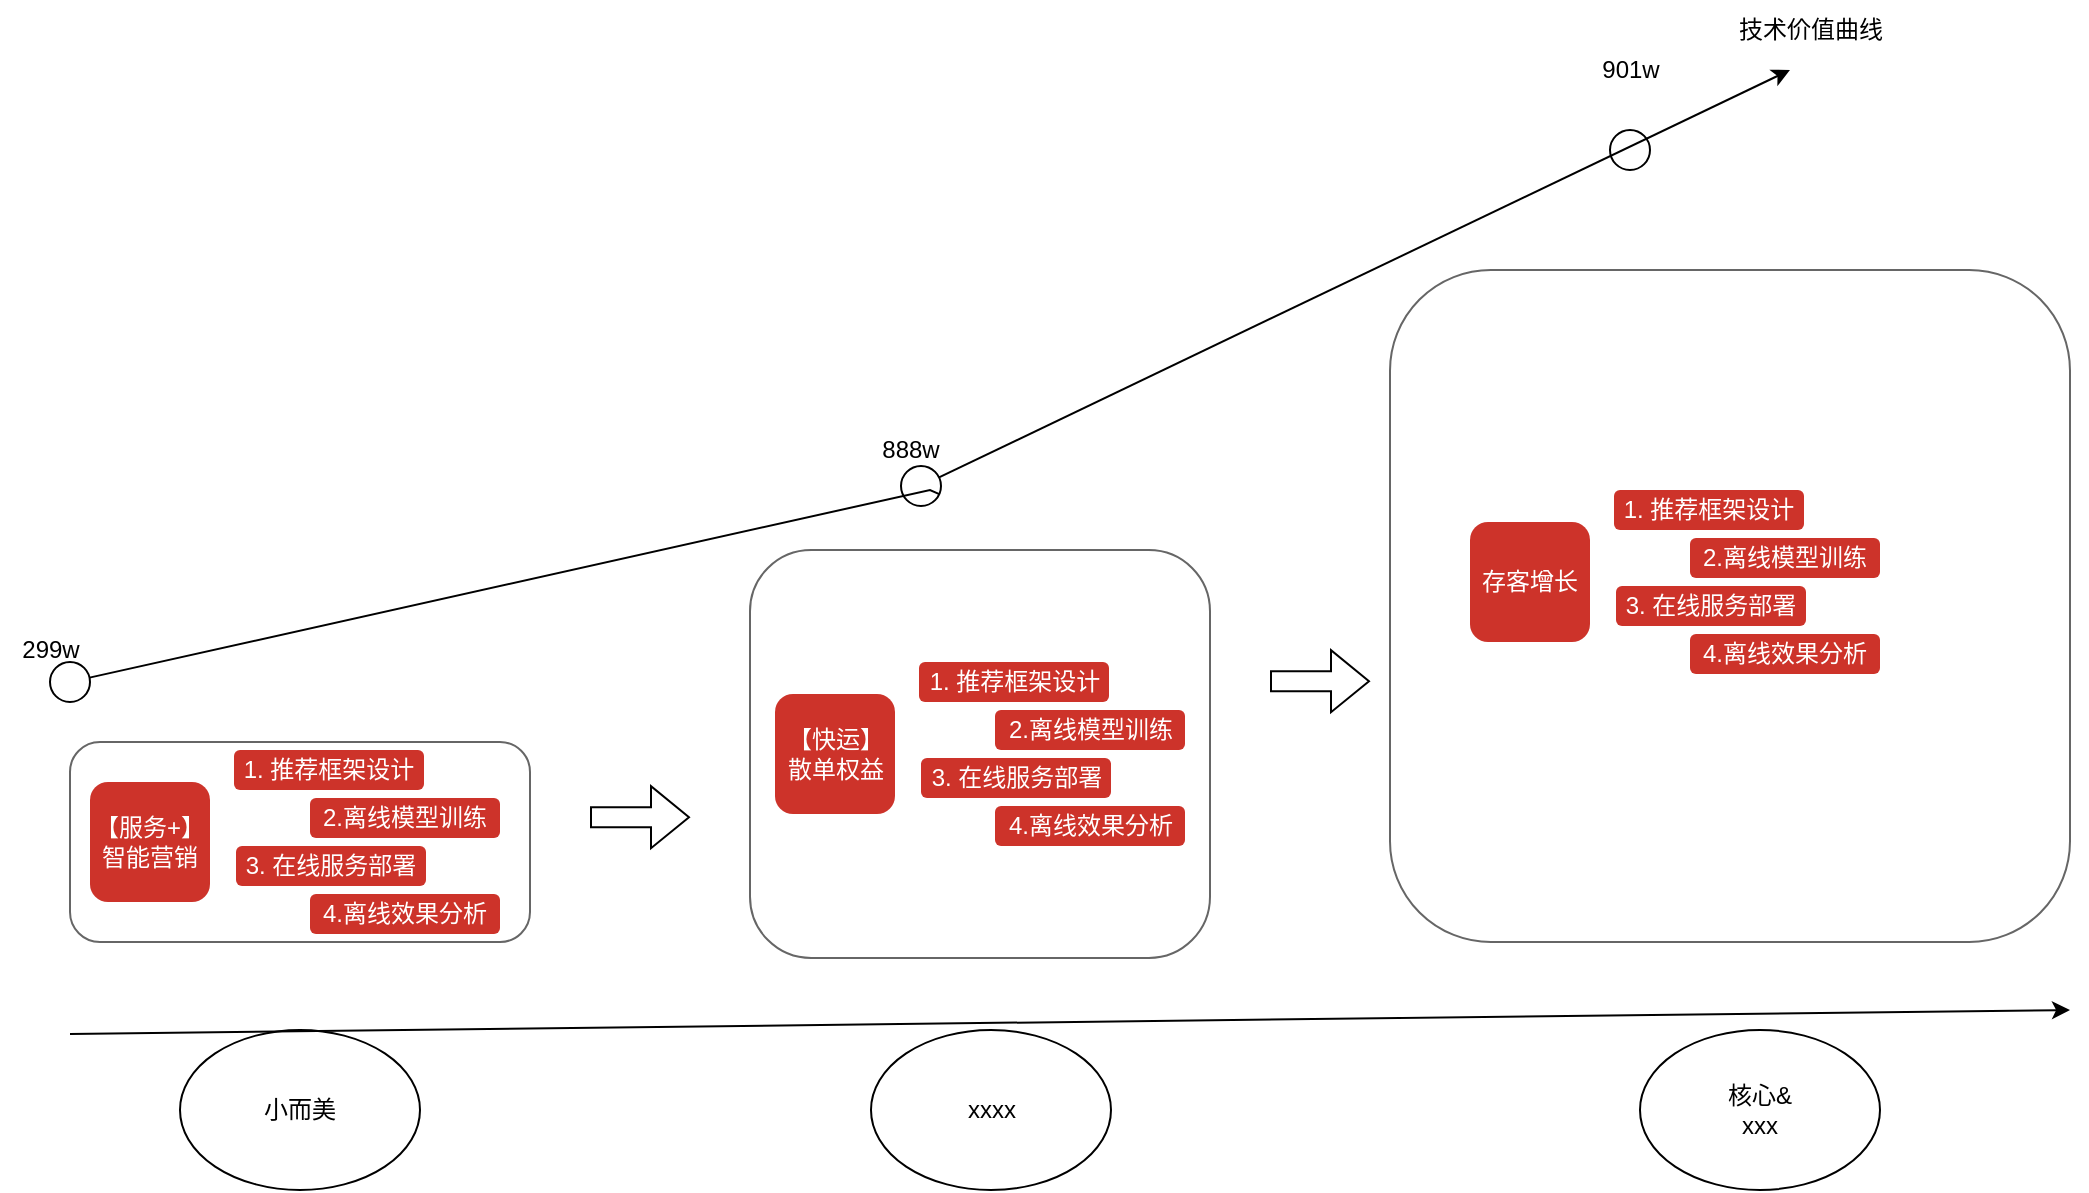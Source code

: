 <mxfile version="20.8.20" type="github">
  <diagram name="第 1 页" id="IimC38TZ5ozDidSI9xtI">
    <mxGraphModel dx="2483" dy="1061" grid="1" gridSize="10" guides="1" tooltips="1" connect="1" arrows="1" fold="1" page="1" pageScale="1" pageWidth="827" pageHeight="1169" math="0" shadow="0">
      <root>
        <mxCell id="0" />
        <mxCell id="1" parent="0" />
        <mxCell id="deylKBLWcx-nHvbVOKOh-1" value="&lt;div style=&quot;text-align: justify;&quot;&gt;&lt;br&gt;&lt;/div&gt;" style="rounded=1;whiteSpace=wrap;html=1;align=center;strokeColor=#666666;fontColor=#333333;fillColor=none;container=0;" vertex="1" parent="1">
          <mxGeometry x="-100" y="386" width="230" height="100" as="geometry" />
        </mxCell>
        <mxCell id="deylKBLWcx-nHvbVOKOh-4" value="1. 推荐框架设计" style="rounded=1;whiteSpace=wrap;html=1;fontColor=#FFFFFF;strokeColor=none;fillColor=#CD332A;container=0;" vertex="1" parent="1">
          <mxGeometry x="-18" y="390" width="95" height="20" as="geometry" />
        </mxCell>
        <mxCell id="deylKBLWcx-nHvbVOKOh-5" value="2.离线模型训练" style="rounded=1;whiteSpace=wrap;html=1;fontColor=#FFFFFF;strokeColor=none;fillColor=#CD332A;container=0;" vertex="1" parent="1">
          <mxGeometry x="20" y="414" width="95" height="20" as="geometry" />
        </mxCell>
        <mxCell id="deylKBLWcx-nHvbVOKOh-2" value="3. 在线服务部署" style="rounded=1;whiteSpace=wrap;html=1;fontColor=#FFFFFF;strokeColor=none;fillColor=#CD332A;container=0;" vertex="1" parent="1">
          <mxGeometry x="-17" y="438" width="95" height="20" as="geometry" />
        </mxCell>
        <mxCell id="deylKBLWcx-nHvbVOKOh-3" value="4.离线效果分析" style="rounded=1;whiteSpace=wrap;html=1;fontColor=#FFFFFF;strokeColor=none;fillColor=#CD332A;container=0;" vertex="1" parent="1">
          <mxGeometry x="20" y="462" width="95" height="20" as="geometry" />
        </mxCell>
        <mxCell id="deylKBLWcx-nHvbVOKOh-6" value="【服务+】智能营销" style="rounded=1;whiteSpace=wrap;html=1;fillColor=#CD332A;strokeColor=none;fontColor=#FFFFFF;" vertex="1" parent="1">
          <mxGeometry x="-90" y="406" width="60" height="60" as="geometry" />
        </mxCell>
        <mxCell id="deylKBLWcx-nHvbVOKOh-13" value="&lt;div style=&quot;text-align: justify;&quot;&gt;&lt;br&gt;&lt;/div&gt;" style="rounded=1;whiteSpace=wrap;html=1;align=center;strokeColor=#666666;fontColor=#333333;fillColor=none;container=0;" vertex="1" parent="1">
          <mxGeometry x="240" y="290" width="230" height="204" as="geometry" />
        </mxCell>
        <mxCell id="deylKBLWcx-nHvbVOKOh-14" value="1. 推荐框架设计" style="rounded=1;whiteSpace=wrap;html=1;fontColor=#FFFFFF;strokeColor=none;fillColor=#CD332A;container=0;" vertex="1" parent="1">
          <mxGeometry x="324.5" y="346" width="95" height="20" as="geometry" />
        </mxCell>
        <mxCell id="deylKBLWcx-nHvbVOKOh-15" value="2.离线模型训练" style="rounded=1;whiteSpace=wrap;html=1;fontColor=#FFFFFF;strokeColor=none;fillColor=#CD332A;container=0;" vertex="1" parent="1">
          <mxGeometry x="362.5" y="370" width="95" height="20" as="geometry" />
        </mxCell>
        <mxCell id="deylKBLWcx-nHvbVOKOh-16" value="3. 在线服务部署" style="rounded=1;whiteSpace=wrap;html=1;fontColor=#FFFFFF;strokeColor=none;fillColor=#CD332A;container=0;" vertex="1" parent="1">
          <mxGeometry x="325.5" y="394" width="95" height="20" as="geometry" />
        </mxCell>
        <mxCell id="deylKBLWcx-nHvbVOKOh-17" value="4.离线效果分析" style="rounded=1;whiteSpace=wrap;html=1;fontColor=#FFFFFF;strokeColor=none;fillColor=#CD332A;container=0;" vertex="1" parent="1">
          <mxGeometry x="362.5" y="418" width="95" height="20" as="geometry" />
        </mxCell>
        <mxCell id="deylKBLWcx-nHvbVOKOh-18" value="【快运】散单权益" style="rounded=1;whiteSpace=wrap;html=1;fillColor=#CD332A;strokeColor=none;fontColor=#FFFFFF;" vertex="1" parent="1">
          <mxGeometry x="252.5" y="362" width="60" height="60" as="geometry" />
        </mxCell>
        <mxCell id="deylKBLWcx-nHvbVOKOh-19" value="&lt;div style=&quot;text-align: justify;&quot;&gt;&lt;br&gt;&lt;/div&gt;" style="rounded=1;whiteSpace=wrap;html=1;align=center;strokeColor=#666666;fontColor=#333333;fillColor=none;container=0;" vertex="1" parent="1">
          <mxGeometry x="560" y="150" width="340" height="336" as="geometry" />
        </mxCell>
        <mxCell id="deylKBLWcx-nHvbVOKOh-20" value="1. 推荐框架设计" style="rounded=1;whiteSpace=wrap;html=1;fontColor=#FFFFFF;strokeColor=none;fillColor=#CD332A;container=0;" vertex="1" parent="1">
          <mxGeometry x="672" y="260" width="95" height="20" as="geometry" />
        </mxCell>
        <mxCell id="deylKBLWcx-nHvbVOKOh-21" value="2.离线模型训练" style="rounded=1;whiteSpace=wrap;html=1;fontColor=#FFFFFF;strokeColor=none;fillColor=#CD332A;container=0;" vertex="1" parent="1">
          <mxGeometry x="710" y="284" width="95" height="20" as="geometry" />
        </mxCell>
        <mxCell id="deylKBLWcx-nHvbVOKOh-22" value="3. 在线服务部署" style="rounded=1;whiteSpace=wrap;html=1;fontColor=#FFFFFF;strokeColor=none;fillColor=#CD332A;container=0;" vertex="1" parent="1">
          <mxGeometry x="673" y="308" width="95" height="20" as="geometry" />
        </mxCell>
        <mxCell id="deylKBLWcx-nHvbVOKOh-23" value="4.离线效果分析" style="rounded=1;whiteSpace=wrap;html=1;fontColor=#FFFFFF;strokeColor=none;fillColor=#CD332A;container=0;" vertex="1" parent="1">
          <mxGeometry x="710" y="332" width="95" height="20" as="geometry" />
        </mxCell>
        <mxCell id="deylKBLWcx-nHvbVOKOh-24" value="存客增长" style="rounded=1;whiteSpace=wrap;html=1;fillColor=#CD332A;strokeColor=none;fontColor=#FFFFFF;" vertex="1" parent="1">
          <mxGeometry x="600" y="276" width="60" height="60" as="geometry" />
        </mxCell>
        <mxCell id="deylKBLWcx-nHvbVOKOh-25" value="" style="shape=flexArrow;endArrow=classic;html=1;rounded=0;" edge="1" parent="1">
          <mxGeometry width="50" height="50" relative="1" as="geometry">
            <mxPoint x="160" y="423.6" as="sourcePoint" />
            <mxPoint x="210" y="423.6" as="targetPoint" />
          </mxGeometry>
        </mxCell>
        <mxCell id="deylKBLWcx-nHvbVOKOh-26" value="" style="shape=flexArrow;endArrow=classic;html=1;rounded=0;" edge="1" parent="1">
          <mxGeometry width="50" height="50" relative="1" as="geometry">
            <mxPoint x="500" y="355.6" as="sourcePoint" />
            <mxPoint x="550" y="355.6" as="targetPoint" />
          </mxGeometry>
        </mxCell>
        <mxCell id="deylKBLWcx-nHvbVOKOh-28" value="" style="endArrow=classic;html=1;rounded=0;startArrow=none;" edge="1" parent="1" source="deylKBLWcx-nHvbVOKOh-40">
          <mxGeometry width="50" height="50" relative="1" as="geometry">
            <mxPoint x="-110" y="360" as="sourcePoint" />
            <mxPoint x="760" y="50" as="targetPoint" />
            <Array as="points" />
          </mxGeometry>
        </mxCell>
        <mxCell id="deylKBLWcx-nHvbVOKOh-29" value="" style="endArrow=classic;html=1;rounded=0;" edge="1" parent="1">
          <mxGeometry width="50" height="50" relative="1" as="geometry">
            <mxPoint x="-100" y="532" as="sourcePoint" />
            <mxPoint x="900" y="520" as="targetPoint" />
          </mxGeometry>
        </mxCell>
        <mxCell id="deylKBLWcx-nHvbVOKOh-30" value="小而美" style="ellipse;whiteSpace=wrap;html=1;fillColor=none;" vertex="1" parent="1">
          <mxGeometry x="-45" y="530" width="120" height="80" as="geometry" />
        </mxCell>
        <mxCell id="deylKBLWcx-nHvbVOKOh-31" value="xxxx" style="ellipse;whiteSpace=wrap;html=1;fillColor=none;" vertex="1" parent="1">
          <mxGeometry x="300.5" y="530" width="120" height="80" as="geometry" />
        </mxCell>
        <mxCell id="deylKBLWcx-nHvbVOKOh-32" value="核心&amp;amp;&lt;br&gt;xxx" style="ellipse;whiteSpace=wrap;html=1;fillColor=none;" vertex="1" parent="1">
          <mxGeometry x="685" y="530" width="120" height="80" as="geometry" />
        </mxCell>
        <mxCell id="deylKBLWcx-nHvbVOKOh-33" value="299w" style="text;html=1;align=center;verticalAlign=middle;resizable=0;points=[];autosize=1;strokeColor=none;fillColor=none;" vertex="1" parent="1">
          <mxGeometry x="-135" y="325" width="50" height="30" as="geometry" />
        </mxCell>
        <mxCell id="deylKBLWcx-nHvbVOKOh-34" value="888w" style="text;html=1;align=center;verticalAlign=middle;resizable=0;points=[];autosize=1;strokeColor=none;fillColor=none;" vertex="1" parent="1">
          <mxGeometry x="295" y="225" width="50" height="30" as="geometry" />
        </mxCell>
        <mxCell id="deylKBLWcx-nHvbVOKOh-35" value="901w" style="text;html=1;align=center;verticalAlign=middle;resizable=0;points=[];autosize=1;strokeColor=none;fillColor=none;" vertex="1" parent="1">
          <mxGeometry x="655" y="35" width="50" height="30" as="geometry" />
        </mxCell>
        <mxCell id="deylKBLWcx-nHvbVOKOh-37" value="" style="endArrow=none;html=1;rounded=0;" edge="1" parent="1" target="deylKBLWcx-nHvbVOKOh-36">
          <mxGeometry width="50" height="50" relative="1" as="geometry">
            <mxPoint x="-110" y="360" as="sourcePoint" />
            <mxPoint x="760" y="50" as="targetPoint" />
            <Array as="points" />
          </mxGeometry>
        </mxCell>
        <mxCell id="deylKBLWcx-nHvbVOKOh-36" value="" style="ellipse;whiteSpace=wrap;html=1;aspect=fixed;fillColor=none;" vertex="1" parent="1">
          <mxGeometry x="-110" y="346" width="20" height="20" as="geometry" />
        </mxCell>
        <mxCell id="deylKBLWcx-nHvbVOKOh-38" value="" style="ellipse;whiteSpace=wrap;html=1;aspect=fixed;fillColor=none;" vertex="1" parent="1">
          <mxGeometry x="670" y="80" width="20" height="20" as="geometry" />
        </mxCell>
        <mxCell id="deylKBLWcx-nHvbVOKOh-41" value="" style="endArrow=none;html=1;rounded=0;startArrow=none;" edge="1" parent="1" source="deylKBLWcx-nHvbVOKOh-36" target="deylKBLWcx-nHvbVOKOh-40">
          <mxGeometry width="50" height="50" relative="1" as="geometry">
            <mxPoint x="-90" y="354" as="sourcePoint" />
            <mxPoint x="760" y="50" as="targetPoint" />
            <Array as="points">
              <mxPoint x="330" y="260" />
            </Array>
          </mxGeometry>
        </mxCell>
        <mxCell id="deylKBLWcx-nHvbVOKOh-40" value="" style="ellipse;whiteSpace=wrap;html=1;aspect=fixed;fillColor=none;" vertex="1" parent="1">
          <mxGeometry x="315.5" y="248" width="20" height="20" as="geometry" />
        </mxCell>
        <mxCell id="deylKBLWcx-nHvbVOKOh-43" value="技术价值曲线" style="text;html=1;align=center;verticalAlign=middle;resizable=0;points=[];autosize=1;strokeColor=none;fillColor=none;" vertex="1" parent="1">
          <mxGeometry x="720" y="15" width="100" height="30" as="geometry" />
        </mxCell>
      </root>
    </mxGraphModel>
  </diagram>
</mxfile>
